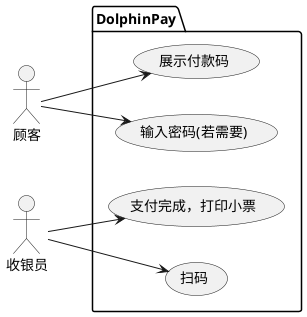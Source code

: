 @startuml
left to right direction
actor 顾客 as g
actor 收银员 as c
  

package DolphinPay {
  usecase "展示付款码" as UC1
  usecase "扫码" as UC2
  usecase "输入密码(若需要)" as UC3
  usecase "支付完成，打印小票" as UC4
}

g --> UC1
g --> UC3
c --> UC2
c --> UC4
@enduml
